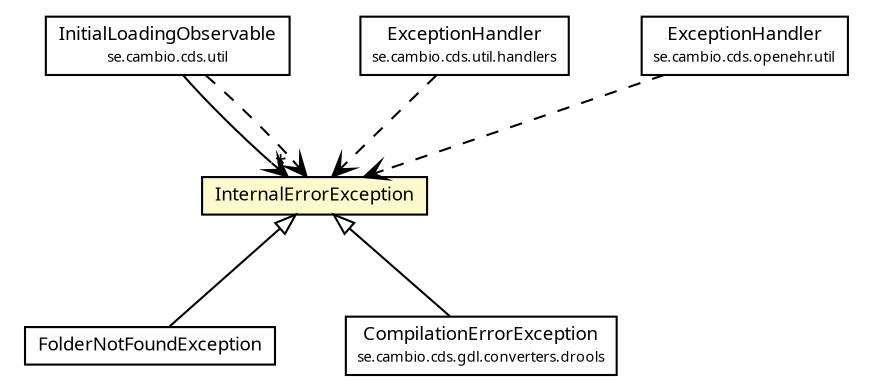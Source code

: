 #!/usr/local/bin/dot
#
# Class diagram 
# Generated by UMLGraph version R5_6 (http://www.umlgraph.org/)
#

digraph G {
	edge [fontname="Trebuchet MS",fontsize=10,labelfontname="Trebuchet MS",labelfontsize=10];
	node [fontname="Trebuchet MS",fontsize=10,shape=plaintext];
	nodesep=0.25;
	ranksep=0.5;
	// se.cambio.cds.util.InitialLoadingObservable
	c242073 [label=<<table title="se.cambio.cds.util.InitialLoadingObservable" border="0" cellborder="1" cellspacing="0" cellpadding="2" port="p" href="../InitialLoadingObservable.html">
		<tr><td><table border="0" cellspacing="0" cellpadding="1">
<tr><td align="center" balign="center"><font face="Trebuchet MS"> InitialLoadingObservable </font></td></tr>
<tr><td align="center" balign="center"><font face="Trebuchet MS" point-size="7.0"> se.cambio.cds.util </font></td></tr>
		</table></td></tr>
		</table>>, URL="../InitialLoadingObservable.html", fontname="Trebuchet MS", fontcolor="black", fontsize=9.0];
	// se.cambio.cds.util.exceptions.InternalErrorException
	c242086 [label=<<table title="se.cambio.cds.util.exceptions.InternalErrorException" border="0" cellborder="1" cellspacing="0" cellpadding="2" port="p" bgcolor="lemonChiffon" href="./InternalErrorException.html">
		<tr><td><table border="0" cellspacing="0" cellpadding="1">
<tr><td align="center" balign="center"><font face="Trebuchet MS"> InternalErrorException </font></td></tr>
		</table></td></tr>
		</table>>, URL="./InternalErrorException.html", fontname="Trebuchet MS", fontcolor="black", fontsize=9.0];
	// se.cambio.cds.util.exceptions.FolderNotFoundException
	c242091 [label=<<table title="se.cambio.cds.util.exceptions.FolderNotFoundException" border="0" cellborder="1" cellspacing="0" cellpadding="2" port="p" href="./FolderNotFoundException.html">
		<tr><td><table border="0" cellspacing="0" cellpadding="1">
<tr><td align="center" balign="center"><font face="Trebuchet MS"> FolderNotFoundException </font></td></tr>
		</table></td></tr>
		</table>>, URL="./FolderNotFoundException.html", fontname="Trebuchet MS", fontcolor="black", fontsize=9.0];
	// se.cambio.cds.util.handlers.ExceptionHandler
	c242093 [label=<<table title="se.cambio.cds.util.handlers.ExceptionHandler" border="0" cellborder="1" cellspacing="0" cellpadding="2" port="p" href="../handlers/ExceptionHandler.html">
		<tr><td><table border="0" cellspacing="0" cellpadding="1">
<tr><td align="center" balign="center"><font face="Trebuchet MS"> ExceptionHandler </font></td></tr>
<tr><td align="center" balign="center"><font face="Trebuchet MS" point-size="7.0"> se.cambio.cds.util.handlers </font></td></tr>
		</table></td></tr>
		</table>>, URL="../handlers/ExceptionHandler.html", fontname="Trebuchet MS", fontcolor="black", fontsize=9.0];
	// se.cambio.cds.openehr.util.ExceptionHandler
	c242384 [label=<<table title="se.cambio.cds.openehr.util.ExceptionHandler" border="0" cellborder="1" cellspacing="0" cellpadding="2" port="p" href="../../openehr/util/ExceptionHandler.html">
		<tr><td><table border="0" cellspacing="0" cellpadding="1">
<tr><td align="center" balign="center"><font face="Trebuchet MS"> ExceptionHandler </font></td></tr>
<tr><td align="center" balign="center"><font face="Trebuchet MS" point-size="7.0"> se.cambio.cds.openehr.util </font></td></tr>
		</table></td></tr>
		</table>>, URL="../../openehr/util/ExceptionHandler.html", fontname="Trebuchet MS", fontcolor="black", fontsize=9.0];
	// se.cambio.cds.gdl.converters.drools.CompilationErrorException
	c242477 [label=<<table title="se.cambio.cds.gdl.converters.drools.CompilationErrorException" border="0" cellborder="1" cellspacing="0" cellpadding="2" port="p" href="../../gdl/converters/drools/CompilationErrorException.html">
		<tr><td><table border="0" cellspacing="0" cellpadding="1">
<tr><td align="center" balign="center"><font face="Trebuchet MS"> CompilationErrorException </font></td></tr>
<tr><td align="center" balign="center"><font face="Trebuchet MS" point-size="7.0"> se.cambio.cds.gdl.converters.drools </font></td></tr>
		</table></td></tr>
		</table>>, URL="../../gdl/converters/drools/CompilationErrorException.html", fontname="Trebuchet MS", fontcolor="black", fontsize=9.0];
	//se.cambio.cds.util.exceptions.FolderNotFoundException extends se.cambio.cds.util.exceptions.InternalErrorException
	c242086:p -> c242091:p [dir=back,arrowtail=empty];
	//se.cambio.cds.gdl.converters.drools.CompilationErrorException extends se.cambio.cds.util.exceptions.InternalErrorException
	c242086:p -> c242477:p [dir=back,arrowtail=empty];
	// se.cambio.cds.util.InitialLoadingObservable NAVASSOC se.cambio.cds.util.exceptions.InternalErrorException
	c242073:p -> c242086:p [taillabel="", label="", headlabel="*", fontname="Trebuchet MS", fontcolor="black", fontsize=10.0, color="black", arrowhead=open];
	// se.cambio.cds.util.InitialLoadingObservable DEPEND se.cambio.cds.util.exceptions.InternalErrorException
	c242073:p -> c242086:p [taillabel="", label="", headlabel="", fontname="Trebuchet MS", fontcolor="black", fontsize=10.0, color="black", arrowhead=open, style=dashed];
	// se.cambio.cds.util.handlers.ExceptionHandler DEPEND se.cambio.cds.util.exceptions.InternalErrorException
	c242093:p -> c242086:p [taillabel="", label="", headlabel="", fontname="Trebuchet MS", fontcolor="black", fontsize=10.0, color="black", arrowhead=open, style=dashed];
	// se.cambio.cds.openehr.util.ExceptionHandler DEPEND se.cambio.cds.util.exceptions.InternalErrorException
	c242384:p -> c242086:p [taillabel="", label="", headlabel="", fontname="Trebuchet MS", fontcolor="black", fontsize=10.0, color="black", arrowhead=open, style=dashed];
}

